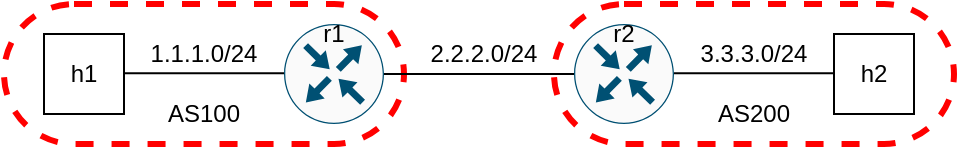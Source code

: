 <mxfile version="24.4.6" type="device">
  <diagram name="Page-1" id="5-cR8xR8jlmjBtIGSK6a">
    <mxGraphModel dx="600" dy="449" grid="1" gridSize="10" guides="1" tooltips="1" connect="1" arrows="1" fold="1" page="1" pageScale="1" pageWidth="850" pageHeight="1100" math="0" shadow="0">
      <root>
        <mxCell id="0" />
        <mxCell id="1" parent="0" />
        <mxCell id="LpAIOIBqo5t7r4U0BepU-15" value="" style="rounded=1;whiteSpace=wrap;html=1;arcSize=50;fillColor=none;strokeColor=#ff0000;strokeWidth=3;dashed=1;" vertex="1" parent="1">
          <mxGeometry x="425" y="180" width="200" height="70" as="geometry" />
        </mxCell>
        <mxCell id="LpAIOIBqo5t7r4U0BepU-11" value="" style="rounded=1;whiteSpace=wrap;html=1;arcSize=50;fillColor=none;strokeColor=#ff0000;strokeWidth=3;dashed=1;" vertex="1" parent="1">
          <mxGeometry x="150" y="180" width="200" height="70" as="geometry" />
        </mxCell>
        <mxCell id="LpAIOIBqo5t7r4U0BepU-1" value="" style="sketch=0;points=[[0.5,0,0],[1,0.5,0],[0.5,1,0],[0,0.5,0],[0.145,0.145,0],[0.856,0.145,0],[0.855,0.856,0],[0.145,0.855,0]];verticalLabelPosition=bottom;html=1;verticalAlign=top;aspect=fixed;align=center;pointerEvents=1;shape=mxgraph.cisco19.rect;prIcon=router;fillColor=#FAFAFA;strokeColor=#005073;" vertex="1" parent="1">
          <mxGeometry x="290" y="190" width="50" height="50" as="geometry" />
        </mxCell>
        <mxCell id="LpAIOIBqo5t7r4U0BepU-2" value="" style="sketch=0;points=[[0.5,0,0],[1,0.5,0],[0.5,1,0],[0,0.5,0],[0.145,0.145,0],[0.856,0.145,0],[0.855,0.856,0],[0.145,0.855,0]];verticalLabelPosition=bottom;html=1;verticalAlign=top;aspect=fixed;align=center;pointerEvents=1;shape=mxgraph.cisco19.rect;prIcon=router;fillColor=#FAFAFA;strokeColor=#005073;" vertex="1" parent="1">
          <mxGeometry x="435" y="190" width="50" height="50" as="geometry" />
        </mxCell>
        <mxCell id="LpAIOIBqo5t7r4U0BepU-3" value="" style="endArrow=none;html=1;rounded=0;entryX=0;entryY=0.5;entryDx=0;entryDy=0;entryPerimeter=0;exitX=1;exitY=0.5;exitDx=0;exitDy=0;exitPerimeter=0;" edge="1" parent="1" source="LpAIOIBqo5t7r4U0BepU-1" target="LpAIOIBqo5t7r4U0BepU-2">
          <mxGeometry width="50" height="50" relative="1" as="geometry">
            <mxPoint x="340" y="220" as="sourcePoint" />
            <mxPoint x="390" y="170" as="targetPoint" />
          </mxGeometry>
        </mxCell>
        <mxCell id="LpAIOIBqo5t7r4U0BepU-4" value="2.2.2.0/24" style="text;strokeColor=none;align=center;fillColor=none;html=1;verticalAlign=middle;whiteSpace=wrap;rounded=0;" vertex="1" parent="1">
          <mxGeometry x="360" y="190" width="60" height="30" as="geometry" />
        </mxCell>
        <mxCell id="LpAIOIBqo5t7r4U0BepU-5" value="" style="edgeStyle=none;orthogonalLoop=1;jettySize=auto;html=1;rounded=0;endArrow=none;endFill=0;" edge="1" parent="1">
          <mxGeometry width="80" relative="1" as="geometry">
            <mxPoint x="210" y="214.67" as="sourcePoint" />
            <mxPoint x="290" y="214.67" as="targetPoint" />
            <Array as="points" />
          </mxGeometry>
        </mxCell>
        <mxCell id="LpAIOIBqo5t7r4U0BepU-6" value="" style="edgeStyle=none;orthogonalLoop=1;jettySize=auto;html=1;rounded=0;endArrow=none;endFill=0;" edge="1" parent="1">
          <mxGeometry width="80" relative="1" as="geometry">
            <mxPoint x="485" y="214.67" as="sourcePoint" />
            <mxPoint x="565" y="214.67" as="targetPoint" />
            <Array as="points" />
          </mxGeometry>
        </mxCell>
        <mxCell id="LpAIOIBqo5t7r4U0BepU-7" value="1.1.1.0/24" style="text;strokeColor=none;align=center;fillColor=none;html=1;verticalAlign=middle;whiteSpace=wrap;rounded=0;" vertex="1" parent="1">
          <mxGeometry x="220" y="190" width="60" height="30" as="geometry" />
        </mxCell>
        <mxCell id="LpAIOIBqo5t7r4U0BepU-8" value="3.3.3.0/24" style="text;strokeColor=none;align=center;fillColor=none;html=1;verticalAlign=middle;whiteSpace=wrap;rounded=0;" vertex="1" parent="1">
          <mxGeometry x="495" y="190" width="60" height="30" as="geometry" />
        </mxCell>
        <mxCell id="LpAIOIBqo5t7r4U0BepU-9" value="h1" style="whiteSpace=wrap;html=1;aspect=fixed;" vertex="1" parent="1">
          <mxGeometry x="170" y="195" width="40" height="40" as="geometry" />
        </mxCell>
        <mxCell id="LpAIOIBqo5t7r4U0BepU-10" value="h2" style="whiteSpace=wrap;html=1;aspect=fixed;" vertex="1" parent="1">
          <mxGeometry x="565" y="195" width="40" height="40" as="geometry" />
        </mxCell>
        <mxCell id="LpAIOIBqo5t7r4U0BepU-14" value="AS100" style="text;strokeColor=none;align=center;fillColor=none;html=1;verticalAlign=middle;whiteSpace=wrap;rounded=0;" vertex="1" parent="1">
          <mxGeometry x="220" y="220" width="60" height="30" as="geometry" />
        </mxCell>
        <mxCell id="LpAIOIBqo5t7r4U0BepU-16" value="AS200" style="text;strokeColor=none;align=center;fillColor=none;html=1;verticalAlign=middle;whiteSpace=wrap;rounded=0;" vertex="1" parent="1">
          <mxGeometry x="495" y="220" width="60" height="30" as="geometry" />
        </mxCell>
        <mxCell id="LpAIOIBqo5t7r4U0BepU-17" value="r1" style="text;strokeColor=none;align=center;fillColor=none;html=1;verticalAlign=middle;whiteSpace=wrap;rounded=0;" vertex="1" parent="1">
          <mxGeometry x="285" y="180" width="60" height="30" as="geometry" />
        </mxCell>
        <mxCell id="LpAIOIBqo5t7r4U0BepU-20" value="r2" style="text;strokeColor=none;align=center;fillColor=none;html=1;verticalAlign=middle;whiteSpace=wrap;rounded=0;" vertex="1" parent="1">
          <mxGeometry x="430" y="180" width="60" height="30" as="geometry" />
        </mxCell>
      </root>
    </mxGraphModel>
  </diagram>
</mxfile>
